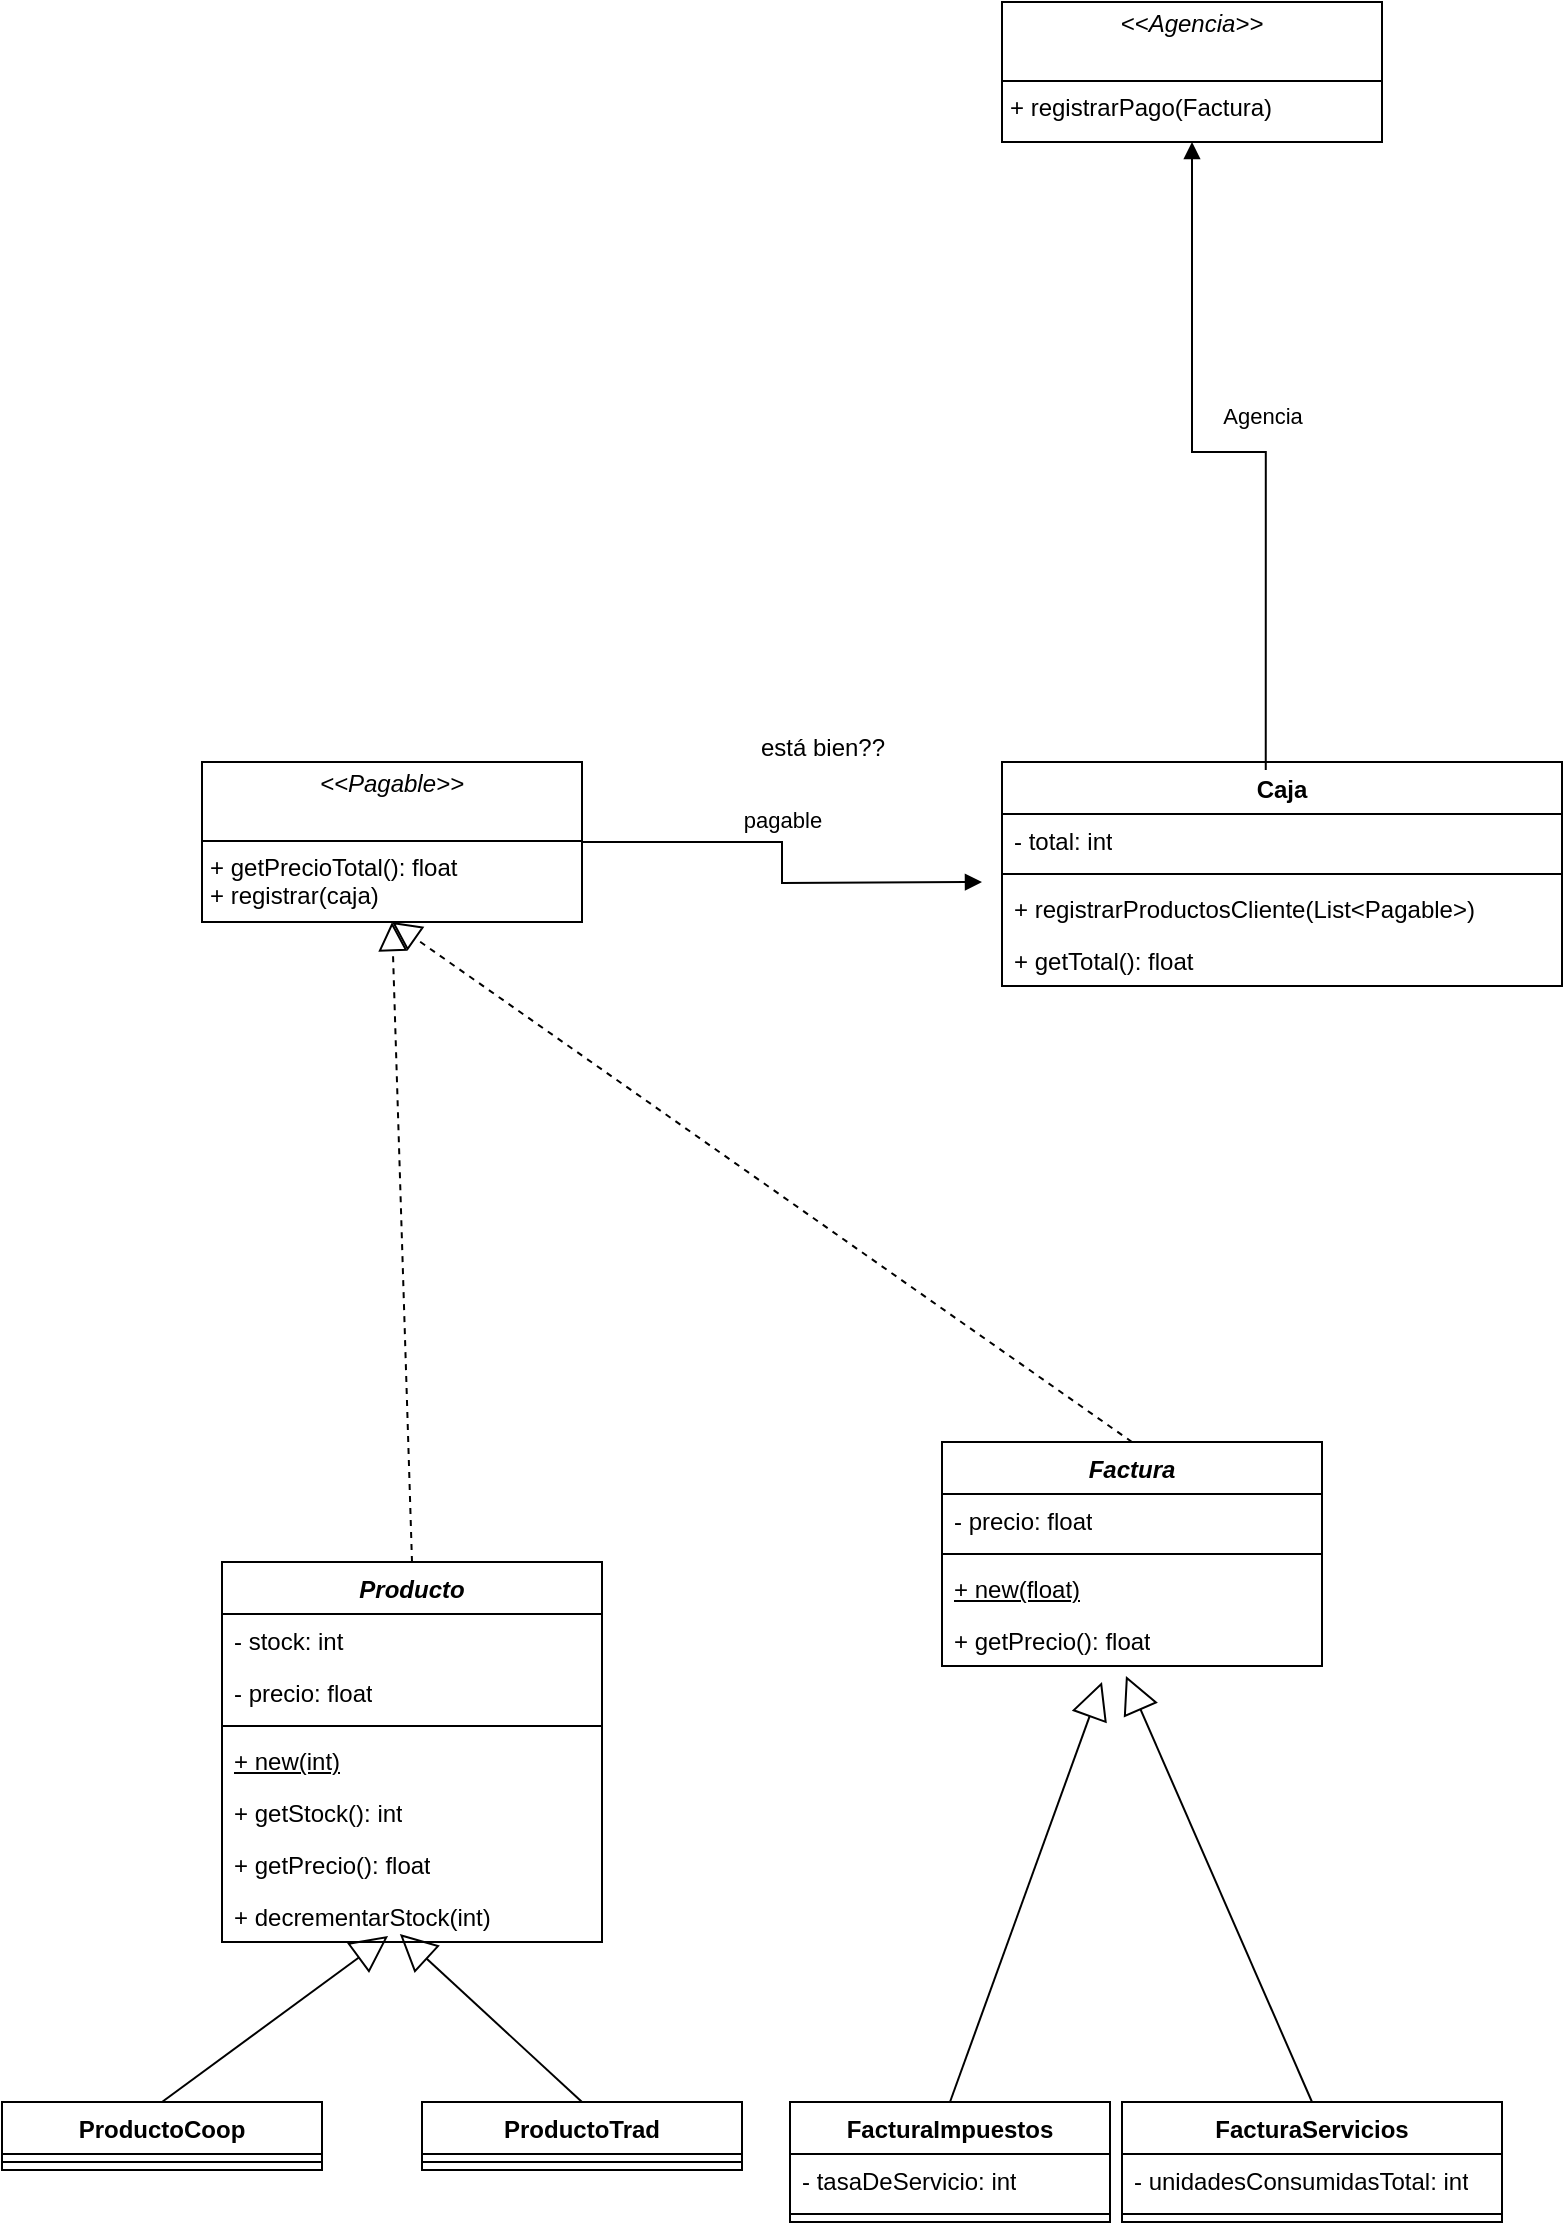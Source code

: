 <mxfile version="24.7.13">
  <diagram id="C5RBs43oDa-KdzZeNtuy" name="Page-1">
    <mxGraphModel dx="535" dy="1914" grid="1" gridSize="10" guides="1" tooltips="1" connect="1" arrows="1" fold="1" page="1" pageScale="1" pageWidth="827" pageHeight="1169" math="0" shadow="0">
      <root>
        <mxCell id="WIyWlLk6GJQsqaUBKTNV-0" />
        <mxCell id="WIyWlLk6GJQsqaUBKTNV-1" parent="WIyWlLk6GJQsqaUBKTNV-0" />
        <mxCell id="CEKLD4yd3aEbkFzi1nw9-4" value="Caja" style="swimlane;fontStyle=1;align=center;verticalAlign=top;childLayout=stackLayout;horizontal=1;startSize=26;horizontalStack=0;resizeParent=1;resizeParentMax=0;resizeLast=0;collapsible=1;marginBottom=0;whiteSpace=wrap;html=1;" parent="WIyWlLk6GJQsqaUBKTNV-1" vertex="1">
          <mxGeometry x="520" y="120" width="280" height="112" as="geometry" />
        </mxCell>
        <mxCell id="CEKLD4yd3aEbkFzi1nw9-5" value="- total: int" style="text;strokeColor=none;fillColor=none;align=left;verticalAlign=top;spacingLeft=4;spacingRight=4;overflow=hidden;rotatable=0;points=[[0,0.5],[1,0.5]];portConstraint=eastwest;whiteSpace=wrap;html=1;" parent="CEKLD4yd3aEbkFzi1nw9-4" vertex="1">
          <mxGeometry y="26" width="280" height="26" as="geometry" />
        </mxCell>
        <mxCell id="CEKLD4yd3aEbkFzi1nw9-6" value="" style="line;strokeWidth=1;fillColor=none;align=left;verticalAlign=middle;spacingTop=-1;spacingLeft=3;spacingRight=3;rotatable=0;labelPosition=right;points=[];portConstraint=eastwest;strokeColor=inherit;" parent="CEKLD4yd3aEbkFzi1nw9-4" vertex="1">
          <mxGeometry y="52" width="280" height="8" as="geometry" />
        </mxCell>
        <mxCell id="CEKLD4yd3aEbkFzi1nw9-7" value="+ registrarProductosCliente(List&amp;lt;Pagable&amp;gt;)" style="text;strokeColor=none;fillColor=none;align=left;verticalAlign=top;spacingLeft=4;spacingRight=4;overflow=hidden;rotatable=0;points=[[0,0.5],[1,0.5]];portConstraint=eastwest;whiteSpace=wrap;html=1;" parent="CEKLD4yd3aEbkFzi1nw9-4" vertex="1">
          <mxGeometry y="60" width="280" height="26" as="geometry" />
        </mxCell>
        <mxCell id="CEKLD4yd3aEbkFzi1nw9-31" value="+ getTotal(): float" style="text;strokeColor=none;fillColor=none;align=left;verticalAlign=top;spacingLeft=4;spacingRight=4;overflow=hidden;rotatable=0;points=[[0,0.5],[1,0.5]];portConstraint=eastwest;whiteSpace=wrap;html=1;" parent="CEKLD4yd3aEbkFzi1nw9-4" vertex="1">
          <mxGeometry y="86" width="280" height="26" as="geometry" />
        </mxCell>
        <mxCell id="CEKLD4yd3aEbkFzi1nw9-8" value="&lt;i&gt;Producto&lt;/i&gt;" style="swimlane;fontStyle=1;align=center;verticalAlign=top;childLayout=stackLayout;horizontal=1;startSize=26;horizontalStack=0;resizeParent=1;resizeParentMax=0;resizeLast=0;collapsible=1;marginBottom=0;whiteSpace=wrap;html=1;" parent="WIyWlLk6GJQsqaUBKTNV-1" vertex="1">
          <mxGeometry x="130" y="520" width="190" height="190" as="geometry" />
        </mxCell>
        <mxCell id="CEKLD4yd3aEbkFzi1nw9-9" value="- stock: int" style="text;strokeColor=none;fillColor=none;align=left;verticalAlign=top;spacingLeft=4;spacingRight=4;overflow=hidden;rotatable=0;points=[[0,0.5],[1,0.5]];portConstraint=eastwest;whiteSpace=wrap;html=1;" parent="CEKLD4yd3aEbkFzi1nw9-8" vertex="1">
          <mxGeometry y="26" width="190" height="26" as="geometry" />
        </mxCell>
        <mxCell id="CEKLD4yd3aEbkFzi1nw9-38" value="- precio: float" style="text;strokeColor=none;fillColor=none;align=left;verticalAlign=top;spacingLeft=4;spacingRight=4;overflow=hidden;rotatable=0;points=[[0,0.5],[1,0.5]];portConstraint=eastwest;whiteSpace=wrap;html=1;" parent="CEKLD4yd3aEbkFzi1nw9-8" vertex="1">
          <mxGeometry y="52" width="190" height="26" as="geometry" />
        </mxCell>
        <mxCell id="CEKLD4yd3aEbkFzi1nw9-10" value="" style="line;strokeWidth=1;fillColor=none;align=left;verticalAlign=middle;spacingTop=-1;spacingLeft=3;spacingRight=3;rotatable=0;labelPosition=right;points=[];portConstraint=eastwest;strokeColor=inherit;" parent="CEKLD4yd3aEbkFzi1nw9-8" vertex="1">
          <mxGeometry y="78" width="190" height="8" as="geometry" />
        </mxCell>
        <mxCell id="CEKLD4yd3aEbkFzi1nw9-11" value="+ new(int)" style="text;strokeColor=none;fillColor=none;align=left;verticalAlign=top;spacingLeft=4;spacingRight=4;overflow=hidden;rotatable=0;points=[[0,0.5],[1,0.5]];portConstraint=eastwest;whiteSpace=wrap;html=1;fontStyle=4" parent="CEKLD4yd3aEbkFzi1nw9-8" vertex="1">
          <mxGeometry y="86" width="190" height="26" as="geometry" />
        </mxCell>
        <mxCell id="CEKLD4yd3aEbkFzi1nw9-25" value="+ getStock(): int" style="text;strokeColor=none;fillColor=none;align=left;verticalAlign=top;spacingLeft=4;spacingRight=4;overflow=hidden;rotatable=0;points=[[0,0.5],[1,0.5]];portConstraint=eastwest;whiteSpace=wrap;html=1;" parent="CEKLD4yd3aEbkFzi1nw9-8" vertex="1">
          <mxGeometry y="112" width="190" height="26" as="geometry" />
        </mxCell>
        <mxCell id="rcioDUBqzXVkQ2uOajRw-22" value="+ getPrecio(): float" style="text;strokeColor=none;fillColor=none;align=left;verticalAlign=top;spacingLeft=4;spacingRight=4;overflow=hidden;rotatable=0;points=[[0,0.5],[1,0.5]];portConstraint=eastwest;whiteSpace=wrap;html=1;fontStyle=0" vertex="1" parent="CEKLD4yd3aEbkFzi1nw9-8">
          <mxGeometry y="138" width="190" height="26" as="geometry" />
        </mxCell>
        <mxCell id="CEKLD4yd3aEbkFzi1nw9-32" value="+ decrementarStock(int)" style="text;strokeColor=none;fillColor=none;align=left;verticalAlign=top;spacingLeft=4;spacingRight=4;overflow=hidden;rotatable=0;points=[[0,0.5],[1,0.5]];portConstraint=eastwest;whiteSpace=wrap;html=1;fontStyle=0" parent="CEKLD4yd3aEbkFzi1nw9-8" vertex="1">
          <mxGeometry y="164" width="190" height="26" as="geometry" />
        </mxCell>
        <mxCell id="CEKLD4yd3aEbkFzi1nw9-13" value="ProductoCoop" style="swimlane;fontStyle=1;align=center;verticalAlign=top;childLayout=stackLayout;horizontal=1;startSize=26;horizontalStack=0;resizeParent=1;resizeParentMax=0;resizeLast=0;collapsible=1;marginBottom=0;whiteSpace=wrap;html=1;" parent="WIyWlLk6GJQsqaUBKTNV-1" vertex="1">
          <mxGeometry x="20" y="790" width="160" height="34" as="geometry" />
        </mxCell>
        <mxCell id="CEKLD4yd3aEbkFzi1nw9-15" value="" style="line;strokeWidth=1;fillColor=none;align=left;verticalAlign=middle;spacingTop=-1;spacingLeft=3;spacingRight=3;rotatable=0;labelPosition=right;points=[];portConstraint=eastwest;strokeColor=inherit;" parent="CEKLD4yd3aEbkFzi1nw9-13" vertex="1">
          <mxGeometry y="26" width="160" height="8" as="geometry" />
        </mxCell>
        <mxCell id="CEKLD4yd3aEbkFzi1nw9-17" value="ProductoTrad" style="swimlane;fontStyle=1;align=center;verticalAlign=top;childLayout=stackLayout;horizontal=1;startSize=26;horizontalStack=0;resizeParent=1;resizeParentMax=0;resizeLast=0;collapsible=1;marginBottom=0;whiteSpace=wrap;html=1;" parent="WIyWlLk6GJQsqaUBKTNV-1" vertex="1">
          <mxGeometry x="230" y="790" width="160" height="34" as="geometry" />
        </mxCell>
        <mxCell id="CEKLD4yd3aEbkFzi1nw9-19" value="" style="line;strokeWidth=1;fillColor=none;align=left;verticalAlign=middle;spacingTop=-1;spacingLeft=3;spacingRight=3;rotatable=0;labelPosition=right;points=[];portConstraint=eastwest;strokeColor=inherit;" parent="CEKLD4yd3aEbkFzi1nw9-17" vertex="1">
          <mxGeometry y="26" width="160" height="8" as="geometry" />
        </mxCell>
        <mxCell id="CEKLD4yd3aEbkFzi1nw9-27" value="" style="endArrow=block;endSize=16;endFill=0;html=1;rounded=0;fontSize=12;curved=1;exitX=0.5;exitY=0;exitDx=0;exitDy=0;entryX=0.437;entryY=0.885;entryDx=0;entryDy=0;entryPerimeter=0;" parent="WIyWlLk6GJQsqaUBKTNV-1" source="CEKLD4yd3aEbkFzi1nw9-13" target="CEKLD4yd3aEbkFzi1nw9-32" edge="1">
          <mxGeometry width="160" relative="1" as="geometry">
            <mxPoint x="360" y="930" as="sourcePoint" />
            <mxPoint x="217.02" y="740.004" as="targetPoint" />
          </mxGeometry>
        </mxCell>
        <mxCell id="CEKLD4yd3aEbkFzi1nw9-28" value="" style="endArrow=block;endSize=16;endFill=0;html=1;rounded=0;fontSize=12;curved=1;exitX=0.5;exitY=0;exitDx=0;exitDy=0;entryX=0.468;entryY=0.846;entryDx=0;entryDy=0;entryPerimeter=0;" parent="WIyWlLk6GJQsqaUBKTNV-1" source="CEKLD4yd3aEbkFzi1nw9-17" target="CEKLD4yd3aEbkFzi1nw9-32" edge="1">
          <mxGeometry width="160" relative="1" as="geometry">
            <mxPoint x="400" y="752" as="sourcePoint" />
            <mxPoint x="221.01" y="736" as="targetPoint" />
          </mxGeometry>
        </mxCell>
        <mxCell id="rcioDUBqzXVkQ2uOajRw-1" value="&lt;p style=&quot;margin:0px;margin-top:4px;text-align:center;&quot;&gt;&lt;i&gt;&amp;lt;&amp;lt;Pagable&amp;gt;&amp;gt;&lt;/i&gt;&lt;br&gt;&lt;/p&gt;&lt;br&gt;&lt;hr size=&quot;1&quot; style=&quot;border-style:solid;&quot;&gt;&lt;p style=&quot;margin:0px;margin-left:4px;&quot;&gt;+ getPrecioTotal(): float&lt;br&gt;&lt;/p&gt;&lt;p style=&quot;margin:0px;margin-left:4px;&quot;&gt;+ registrar(caja)&lt;br&gt;&lt;/p&gt;" style="verticalAlign=top;align=left;overflow=fill;html=1;whiteSpace=wrap;" vertex="1" parent="WIyWlLk6GJQsqaUBKTNV-1">
          <mxGeometry x="120" y="120" width="190" height="80" as="geometry" />
        </mxCell>
        <mxCell id="rcioDUBqzXVkQ2uOajRw-2" value="" style="endArrow=block;dashed=1;endFill=0;endSize=12;html=1;rounded=0;exitX=0.5;exitY=0;exitDx=0;exitDy=0;entryX=0.5;entryY=1;entryDx=0;entryDy=0;" edge="1" parent="WIyWlLk6GJQsqaUBKTNV-1" source="CEKLD4yd3aEbkFzi1nw9-8" target="rcioDUBqzXVkQ2uOajRw-1">
          <mxGeometry width="160" relative="1" as="geometry">
            <mxPoint x="440" y="380" as="sourcePoint" />
            <mxPoint x="600" y="380" as="targetPoint" />
          </mxGeometry>
        </mxCell>
        <mxCell id="rcioDUBqzXVkQ2uOajRw-3" value="&lt;i&gt;Factura&lt;/i&gt;" style="swimlane;fontStyle=1;align=center;verticalAlign=top;childLayout=stackLayout;horizontal=1;startSize=26;horizontalStack=0;resizeParent=1;resizeParentMax=0;resizeLast=0;collapsible=1;marginBottom=0;whiteSpace=wrap;html=1;" vertex="1" parent="WIyWlLk6GJQsqaUBKTNV-1">
          <mxGeometry x="490" y="460" width="190" height="112" as="geometry" />
        </mxCell>
        <mxCell id="rcioDUBqzXVkQ2uOajRw-5" value="- precio: float" style="text;strokeColor=none;fillColor=none;align=left;verticalAlign=top;spacingLeft=4;spacingRight=4;overflow=hidden;rotatable=0;points=[[0,0.5],[1,0.5]];portConstraint=eastwest;whiteSpace=wrap;html=1;" vertex="1" parent="rcioDUBqzXVkQ2uOajRw-3">
          <mxGeometry y="26" width="190" height="26" as="geometry" />
        </mxCell>
        <mxCell id="rcioDUBqzXVkQ2uOajRw-6" value="" style="line;strokeWidth=1;fillColor=none;align=left;verticalAlign=middle;spacingTop=-1;spacingLeft=3;spacingRight=3;rotatable=0;labelPosition=right;points=[];portConstraint=eastwest;strokeColor=inherit;" vertex="1" parent="rcioDUBqzXVkQ2uOajRw-3">
          <mxGeometry y="52" width="190" height="8" as="geometry" />
        </mxCell>
        <mxCell id="rcioDUBqzXVkQ2uOajRw-7" value="+ new(float)" style="text;strokeColor=none;fillColor=none;align=left;verticalAlign=top;spacingLeft=4;spacingRight=4;overflow=hidden;rotatable=0;points=[[0,0.5],[1,0.5]];portConstraint=eastwest;whiteSpace=wrap;html=1;fontStyle=4" vertex="1" parent="rcioDUBqzXVkQ2uOajRw-3">
          <mxGeometry y="60" width="190" height="26" as="geometry" />
        </mxCell>
        <mxCell id="rcioDUBqzXVkQ2uOajRw-39" value="+ getPrecio(): float" style="text;strokeColor=none;fillColor=none;align=left;verticalAlign=top;spacingLeft=4;spacingRight=4;overflow=hidden;rotatable=0;points=[[0,0.5],[1,0.5]];portConstraint=eastwest;whiteSpace=wrap;html=1;fontStyle=0" vertex="1" parent="rcioDUBqzXVkQ2uOajRw-3">
          <mxGeometry y="86" width="190" height="26" as="geometry" />
        </mxCell>
        <mxCell id="rcioDUBqzXVkQ2uOajRw-11" value="" style="endArrow=block;dashed=1;endFill=0;endSize=12;html=1;rounded=0;exitX=0.5;exitY=0;exitDx=0;exitDy=0;entryX=0.5;entryY=1;entryDx=0;entryDy=0;" edge="1" parent="WIyWlLk6GJQsqaUBKTNV-1" source="rcioDUBqzXVkQ2uOajRw-3" target="rcioDUBqzXVkQ2uOajRw-1">
          <mxGeometry width="160" relative="1" as="geometry">
            <mxPoint x="413.5" y="572" as="sourcePoint" />
            <mxPoint x="403.5" y="232" as="targetPoint" />
          </mxGeometry>
        </mxCell>
        <mxCell id="rcioDUBqzXVkQ2uOajRw-12" value="FacturaServicios" style="swimlane;fontStyle=1;align=center;verticalAlign=top;childLayout=stackLayout;horizontal=1;startSize=26;horizontalStack=0;resizeParent=1;resizeParentMax=0;resizeLast=0;collapsible=1;marginBottom=0;whiteSpace=wrap;html=1;" vertex="1" parent="WIyWlLk6GJQsqaUBKTNV-1">
          <mxGeometry x="580" y="790" width="190" height="60" as="geometry" />
        </mxCell>
        <mxCell id="rcioDUBqzXVkQ2uOajRw-21" value="- unidadesConsumidasTotal: int" style="text;strokeColor=none;fillColor=none;align=left;verticalAlign=top;spacingLeft=4;spacingRight=4;overflow=hidden;rotatable=0;points=[[0,0.5],[1,0.5]];portConstraint=eastwest;whiteSpace=wrap;html=1;" vertex="1" parent="rcioDUBqzXVkQ2uOajRw-12">
          <mxGeometry y="26" width="190" height="26" as="geometry" />
        </mxCell>
        <mxCell id="rcioDUBqzXVkQ2uOajRw-13" value="" style="line;strokeWidth=1;fillColor=none;align=left;verticalAlign=middle;spacingTop=-1;spacingLeft=3;spacingRight=3;rotatable=0;labelPosition=right;points=[];portConstraint=eastwest;strokeColor=inherit;" vertex="1" parent="rcioDUBqzXVkQ2uOajRw-12">
          <mxGeometry y="52" width="190" height="8" as="geometry" />
        </mxCell>
        <mxCell id="rcioDUBqzXVkQ2uOajRw-15" value="FacturaImpuestos" style="swimlane;fontStyle=1;align=center;verticalAlign=top;childLayout=stackLayout;horizontal=1;startSize=26;horizontalStack=0;resizeParent=1;resizeParentMax=0;resizeLast=0;collapsible=1;marginBottom=0;whiteSpace=wrap;html=1;" vertex="1" parent="WIyWlLk6GJQsqaUBKTNV-1">
          <mxGeometry x="414" y="790" width="160" height="60" as="geometry" />
        </mxCell>
        <mxCell id="rcioDUBqzXVkQ2uOajRw-27" value="- tasaDeServicio: int" style="text;strokeColor=none;fillColor=none;align=left;verticalAlign=top;spacingLeft=4;spacingRight=4;overflow=hidden;rotatable=0;points=[[0,0.5],[1,0.5]];portConstraint=eastwest;whiteSpace=wrap;html=1;" vertex="1" parent="rcioDUBqzXVkQ2uOajRw-15">
          <mxGeometry y="26" width="160" height="26" as="geometry" />
        </mxCell>
        <mxCell id="rcioDUBqzXVkQ2uOajRw-16" value="" style="line;strokeWidth=1;fillColor=none;align=left;verticalAlign=middle;spacingTop=-1;spacingLeft=3;spacingRight=3;rotatable=0;labelPosition=right;points=[];portConstraint=eastwest;strokeColor=inherit;" vertex="1" parent="rcioDUBqzXVkQ2uOajRw-15">
          <mxGeometry y="52" width="160" height="8" as="geometry" />
        </mxCell>
        <mxCell id="rcioDUBqzXVkQ2uOajRw-18" value="" style="endArrow=block;endSize=16;endFill=0;html=1;rounded=0;fontSize=12;curved=1;exitX=0.5;exitY=0;exitDx=0;exitDy=0;" edge="1" parent="WIyWlLk6GJQsqaUBKTNV-1" source="rcioDUBqzXVkQ2uOajRw-15">
          <mxGeometry width="160" relative="1" as="geometry">
            <mxPoint x="619" y="816" as="sourcePoint" />
            <mxPoint x="570" y="580" as="targetPoint" />
          </mxGeometry>
        </mxCell>
        <mxCell id="rcioDUBqzXVkQ2uOajRw-19" value="" style="endArrow=block;endSize=16;endFill=0;html=1;rounded=0;fontSize=12;curved=1;exitX=0.5;exitY=0;exitDx=0;exitDy=0;entryX=0.484;entryY=1.192;entryDx=0;entryDy=0;entryPerimeter=0;" edge="1" parent="WIyWlLk6GJQsqaUBKTNV-1" source="rcioDUBqzXVkQ2uOajRw-12" target="rcioDUBqzXVkQ2uOajRw-39">
          <mxGeometry width="160" relative="1" as="geometry">
            <mxPoint x="504" y="800" as="sourcePoint" />
            <mxPoint x="580" y="630" as="targetPoint" />
          </mxGeometry>
        </mxCell>
        <mxCell id="rcioDUBqzXVkQ2uOajRw-31" value="" style="endArrow=block;endFill=1;html=1;edgeStyle=orthogonalEdgeStyle;align=left;verticalAlign=top;rounded=0;exitX=1;exitY=0.5;exitDx=0;exitDy=0;" edge="1" parent="WIyWlLk6GJQsqaUBKTNV-1" source="rcioDUBqzXVkQ2uOajRw-1">
          <mxGeometry x="-1" relative="1" as="geometry">
            <mxPoint x="350" y="180" as="sourcePoint" />
            <mxPoint x="510" y="180" as="targetPoint" />
          </mxGeometry>
        </mxCell>
        <mxCell id="rcioDUBqzXVkQ2uOajRw-33" value="pagable" style="edgeLabel;html=1;align=center;verticalAlign=middle;resizable=0;points=[];" vertex="1" connectable="0" parent="rcioDUBqzXVkQ2uOajRw-31">
          <mxGeometry x="-0.007" y="3" relative="1" as="geometry">
            <mxPoint x="-3" y="-21" as="offset" />
          </mxGeometry>
        </mxCell>
        <mxCell id="rcioDUBqzXVkQ2uOajRw-34" value="está bien??" style="text;html=1;align=center;verticalAlign=middle;resizable=0;points=[];autosize=1;strokeColor=none;fillColor=none;" vertex="1" parent="WIyWlLk6GJQsqaUBKTNV-1">
          <mxGeometry x="385" y="98" width="90" height="30" as="geometry" />
        </mxCell>
        <mxCell id="rcioDUBqzXVkQ2uOajRw-35" value="&lt;p style=&quot;margin:0px;margin-top:4px;text-align:center;&quot;&gt;&lt;i&gt;&amp;lt;&amp;lt;Agencia&amp;gt;&amp;gt;&lt;/i&gt;&lt;br&gt;&lt;/p&gt;&lt;br&gt;&lt;hr size=&quot;1&quot; style=&quot;border-style:solid;&quot;&gt;&lt;p style=&quot;margin:0px;margin-left:4px;&quot;&gt;+ registrarPago(Factura)&lt;br&gt;&lt;/p&gt;" style="verticalAlign=top;align=left;overflow=fill;html=1;whiteSpace=wrap;" vertex="1" parent="WIyWlLk6GJQsqaUBKTNV-1">
          <mxGeometry x="520" y="-260" width="190" height="70" as="geometry" />
        </mxCell>
        <mxCell id="rcioDUBqzXVkQ2uOajRw-36" value="" style="endArrow=block;endFill=1;html=1;edgeStyle=orthogonalEdgeStyle;align=left;verticalAlign=top;rounded=0;exitX=0.471;exitY=0.036;exitDx=0;exitDy=0;entryX=0.5;entryY=1;entryDx=0;entryDy=0;exitPerimeter=0;" edge="1" parent="WIyWlLk6GJQsqaUBKTNV-1" source="CEKLD4yd3aEbkFzi1nw9-4" target="rcioDUBqzXVkQ2uOajRw-35">
          <mxGeometry x="-1" relative="1" as="geometry">
            <mxPoint x="559.75" y="20" as="sourcePoint" />
            <mxPoint x="759.75" y="45" as="targetPoint" />
          </mxGeometry>
        </mxCell>
        <mxCell id="rcioDUBqzXVkQ2uOajRw-37" value="Agencia" style="edgeLabel;html=1;align=center;verticalAlign=middle;resizable=0;points=[];" vertex="1" connectable="0" parent="rcioDUBqzXVkQ2uOajRw-36">
          <mxGeometry x="-0.007" y="3" relative="1" as="geometry">
            <mxPoint x="13" y="-21" as="offset" />
          </mxGeometry>
        </mxCell>
      </root>
    </mxGraphModel>
  </diagram>
</mxfile>
